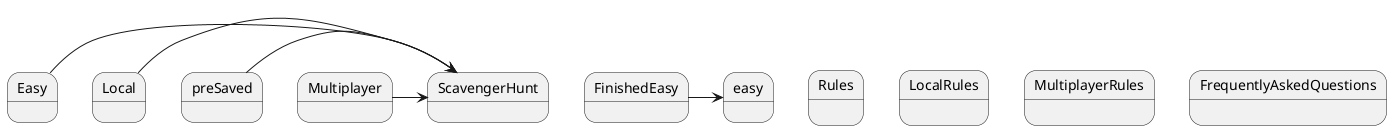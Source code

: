 @startuml
Easy -> ScavengerHunt
Local -> ScavengerHunt
Rules:
LocalRules:
preSaved -> ScavengerHunt
Multiplayer -> ScavengerHunt
MultiplayerRules:
FinishedEasy -> easy
FrequentlyAskedQuestions:

@enduml